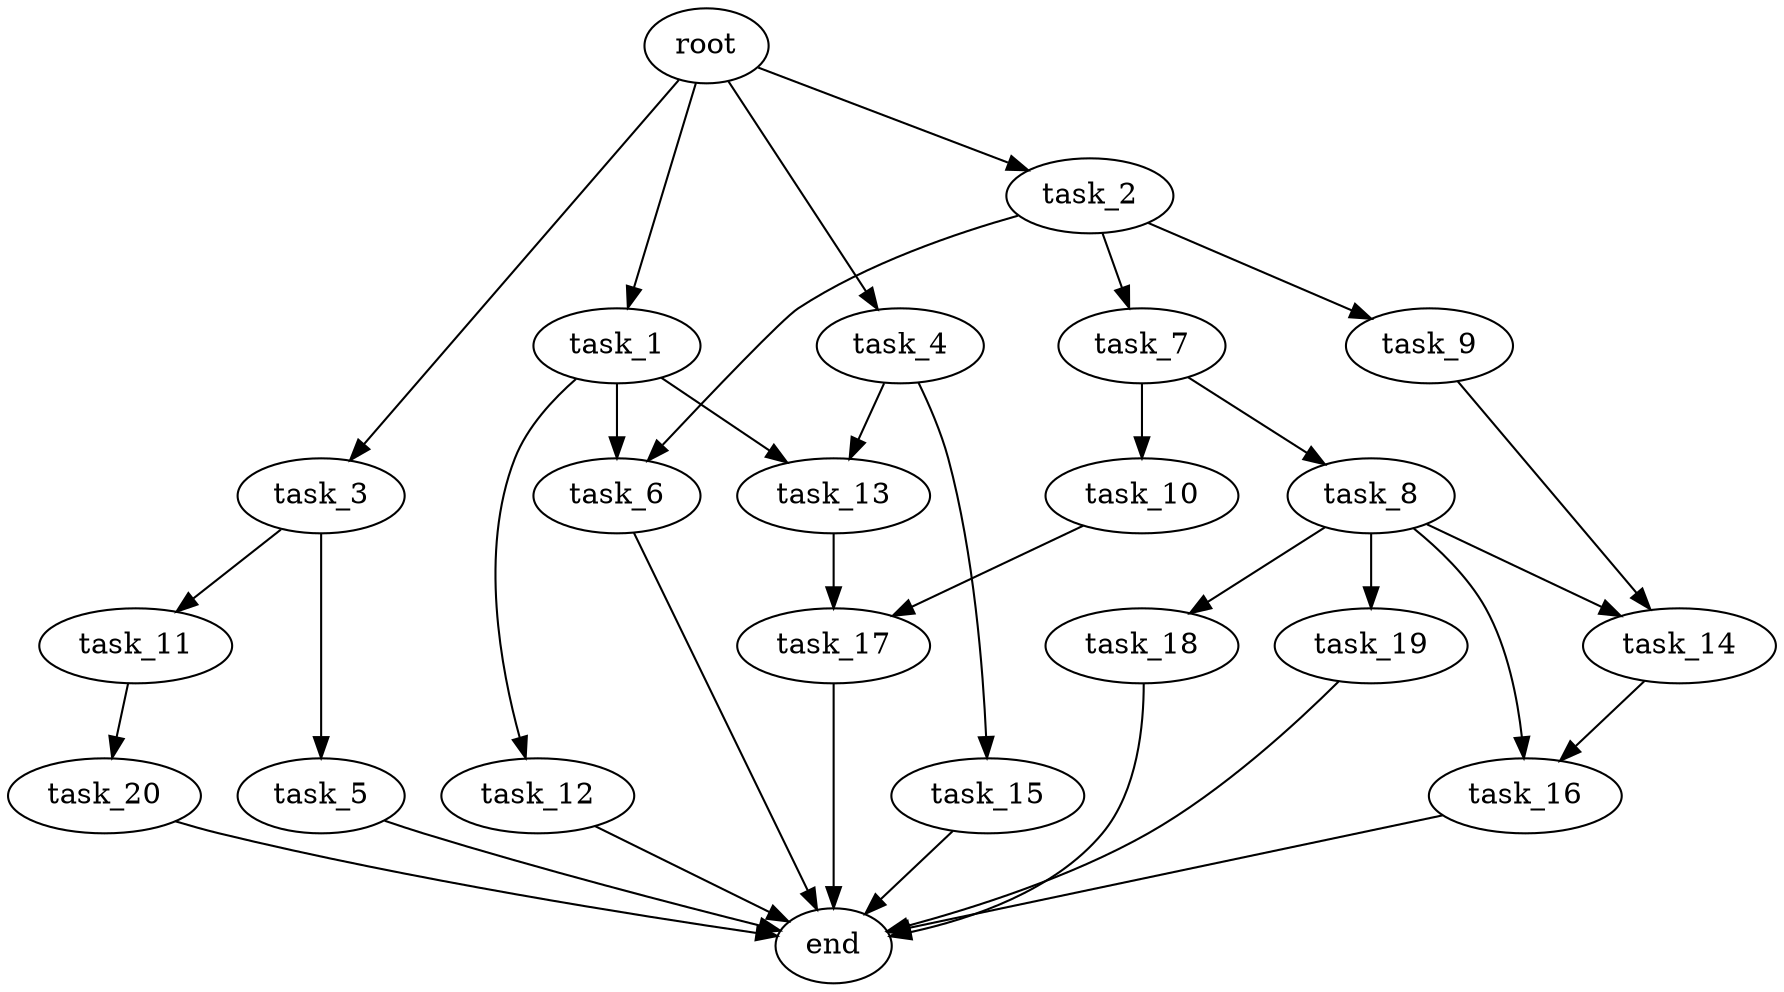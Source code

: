 digraph G {
  root [size="0.000000e+00"];
  task_1 [size="1.288787e+09"];
  task_2 [size="9.050875e+09"];
  task_3 [size="8.293732e+09"];
  task_4 [size="3.316167e+09"];
  task_5 [size="4.279205e+08"];
  task_6 [size="4.610488e+09"];
  task_7 [size="1.680724e+09"];
  task_8 [size="5.739268e+09"];
  task_9 [size="8.217032e+09"];
  task_10 [size="3.950592e+09"];
  task_11 [size="2.957934e+08"];
  task_12 [size="6.832446e+09"];
  task_13 [size="1.728899e+09"];
  task_14 [size="2.147946e+09"];
  task_15 [size="1.872324e+09"];
  task_16 [size="2.799266e+09"];
  task_17 [size="8.834355e+09"];
  task_18 [size="3.474598e+08"];
  task_19 [size="6.192146e+09"];
  task_20 [size="2.458602e+09"];
  end [size="0.000000e+00"];

  root -> task_1 [size="1.000000e-12"];
  root -> task_2 [size="1.000000e-12"];
  root -> task_3 [size="1.000000e-12"];
  root -> task_4 [size="1.000000e-12"];
  task_1 -> task_6 [size="2.305244e+08"];
  task_1 -> task_12 [size="6.832446e+08"];
  task_1 -> task_13 [size="8.644497e+07"];
  task_2 -> task_6 [size="2.305244e+08"];
  task_2 -> task_7 [size="1.680724e+08"];
  task_2 -> task_9 [size="8.217032e+08"];
  task_3 -> task_5 [size="4.279205e+07"];
  task_3 -> task_11 [size="2.957934e+07"];
  task_4 -> task_13 [size="8.644497e+07"];
  task_4 -> task_15 [size="1.872324e+08"];
  task_5 -> end [size="1.000000e-12"];
  task_6 -> end [size="1.000000e-12"];
  task_7 -> task_8 [size="5.739268e+08"];
  task_7 -> task_10 [size="3.950592e+08"];
  task_8 -> task_14 [size="1.073973e+08"];
  task_8 -> task_16 [size="1.399633e+08"];
  task_8 -> task_18 [size="3.474598e+07"];
  task_8 -> task_19 [size="6.192146e+08"];
  task_9 -> task_14 [size="1.073973e+08"];
  task_10 -> task_17 [size="4.417177e+08"];
  task_11 -> task_20 [size="2.458602e+08"];
  task_12 -> end [size="1.000000e-12"];
  task_13 -> task_17 [size="4.417177e+08"];
  task_14 -> task_16 [size="1.399633e+08"];
  task_15 -> end [size="1.000000e-12"];
  task_16 -> end [size="1.000000e-12"];
  task_17 -> end [size="1.000000e-12"];
  task_18 -> end [size="1.000000e-12"];
  task_19 -> end [size="1.000000e-12"];
  task_20 -> end [size="1.000000e-12"];
}
